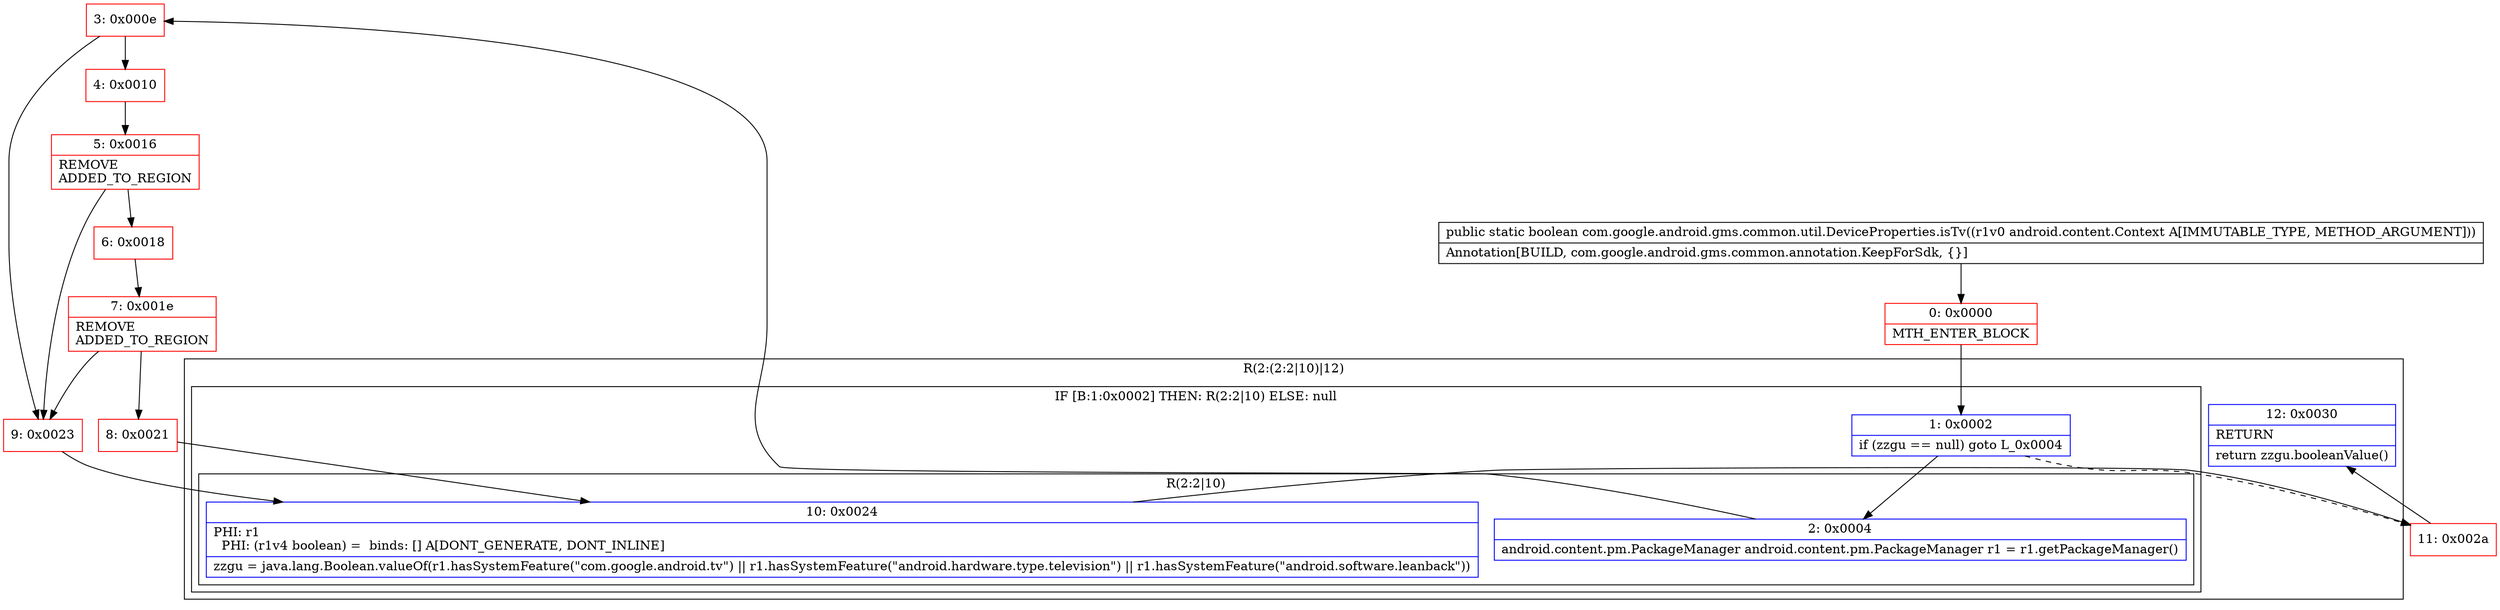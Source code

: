 digraph "CFG forcom.google.android.gms.common.util.DeviceProperties.isTv(Landroid\/content\/Context;)Z" {
subgraph cluster_Region_1028364447 {
label = "R(2:(2:2|10)|12)";
node [shape=record,color=blue];
subgraph cluster_IfRegion_971933534 {
label = "IF [B:1:0x0002] THEN: R(2:2|10) ELSE: null";
node [shape=record,color=blue];
Node_1 [shape=record,label="{1\:\ 0x0002|if (zzgu == null) goto L_0x0004\l}"];
subgraph cluster_Region_1975438610 {
label = "R(2:2|10)";
node [shape=record,color=blue];
Node_2 [shape=record,label="{2\:\ 0x0004|android.content.pm.PackageManager android.content.pm.PackageManager r1 = r1.getPackageManager()\l}"];
Node_10 [shape=record,label="{10\:\ 0x0024|PHI: r1 \l  PHI: (r1v4 boolean) =  binds: [] A[DONT_GENERATE, DONT_INLINE]\l|zzgu = java.lang.Boolean.valueOf(r1.hasSystemFeature(\"com.google.android.tv\") \|\| r1.hasSystemFeature(\"android.hardware.type.television\") \|\| r1.hasSystemFeature(\"android.software.leanback\"))\l}"];
}
}
Node_12 [shape=record,label="{12\:\ 0x0030|RETURN\l|return zzgu.booleanValue()\l}"];
}
Node_0 [shape=record,color=red,label="{0\:\ 0x0000|MTH_ENTER_BLOCK\l}"];
Node_3 [shape=record,color=red,label="{3\:\ 0x000e}"];
Node_4 [shape=record,color=red,label="{4\:\ 0x0010}"];
Node_5 [shape=record,color=red,label="{5\:\ 0x0016|REMOVE\lADDED_TO_REGION\l}"];
Node_6 [shape=record,color=red,label="{6\:\ 0x0018}"];
Node_7 [shape=record,color=red,label="{7\:\ 0x001e|REMOVE\lADDED_TO_REGION\l}"];
Node_8 [shape=record,color=red,label="{8\:\ 0x0021}"];
Node_9 [shape=record,color=red,label="{9\:\ 0x0023}"];
Node_11 [shape=record,color=red,label="{11\:\ 0x002a}"];
MethodNode[shape=record,label="{public static boolean com.google.android.gms.common.util.DeviceProperties.isTv((r1v0 android.content.Context A[IMMUTABLE_TYPE, METHOD_ARGUMENT]))  | Annotation[BUILD, com.google.android.gms.common.annotation.KeepForSdk, \{\}]\l}"];
MethodNode -> Node_0;
Node_1 -> Node_2;
Node_1 -> Node_11[style=dashed];
Node_2 -> Node_3;
Node_10 -> Node_11;
Node_0 -> Node_1;
Node_3 -> Node_4;
Node_3 -> Node_9;
Node_4 -> Node_5;
Node_5 -> Node_6;
Node_5 -> Node_9;
Node_6 -> Node_7;
Node_7 -> Node_8;
Node_7 -> Node_9;
Node_8 -> Node_10;
Node_9 -> Node_10;
Node_11 -> Node_12;
}

